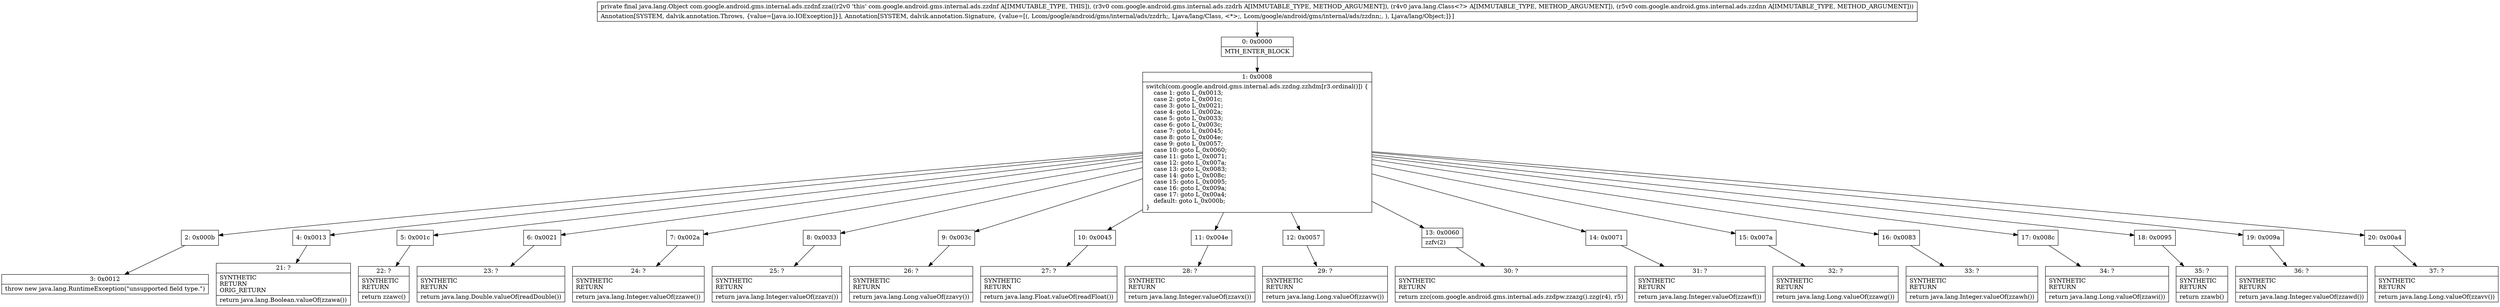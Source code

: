 digraph "CFG forcom.google.android.gms.internal.ads.zzdnf.zza(Lcom\/google\/android\/gms\/internal\/ads\/zzdrh;Ljava\/lang\/Class;Lcom\/google\/android\/gms\/internal\/ads\/zzdnn;)Ljava\/lang\/Object;" {
Node_0 [shape=record,label="{0\:\ 0x0000|MTH_ENTER_BLOCK\l}"];
Node_1 [shape=record,label="{1\:\ 0x0008|switch(com.google.android.gms.internal.ads.zzdng.zzhdm[r3.ordinal()]) \{\l    case 1: goto L_0x0013;\l    case 2: goto L_0x001c;\l    case 3: goto L_0x0021;\l    case 4: goto L_0x002a;\l    case 5: goto L_0x0033;\l    case 6: goto L_0x003c;\l    case 7: goto L_0x0045;\l    case 8: goto L_0x004e;\l    case 9: goto L_0x0057;\l    case 10: goto L_0x0060;\l    case 11: goto L_0x0071;\l    case 12: goto L_0x007a;\l    case 13: goto L_0x0083;\l    case 14: goto L_0x008c;\l    case 15: goto L_0x0095;\l    case 16: goto L_0x009a;\l    case 17: goto L_0x00a4;\l    default: goto L_0x000b;\l\}\l}"];
Node_2 [shape=record,label="{2\:\ 0x000b}"];
Node_3 [shape=record,label="{3\:\ 0x0012|throw new java.lang.RuntimeException(\"unsupported field type.\")\l}"];
Node_4 [shape=record,label="{4\:\ 0x0013}"];
Node_5 [shape=record,label="{5\:\ 0x001c}"];
Node_6 [shape=record,label="{6\:\ 0x0021}"];
Node_7 [shape=record,label="{7\:\ 0x002a}"];
Node_8 [shape=record,label="{8\:\ 0x0033}"];
Node_9 [shape=record,label="{9\:\ 0x003c}"];
Node_10 [shape=record,label="{10\:\ 0x0045}"];
Node_11 [shape=record,label="{11\:\ 0x004e}"];
Node_12 [shape=record,label="{12\:\ 0x0057}"];
Node_13 [shape=record,label="{13\:\ 0x0060|zzfv(2)\l}"];
Node_14 [shape=record,label="{14\:\ 0x0071}"];
Node_15 [shape=record,label="{15\:\ 0x007a}"];
Node_16 [shape=record,label="{16\:\ 0x0083}"];
Node_17 [shape=record,label="{17\:\ 0x008c}"];
Node_18 [shape=record,label="{18\:\ 0x0095}"];
Node_19 [shape=record,label="{19\:\ 0x009a}"];
Node_20 [shape=record,label="{20\:\ 0x00a4}"];
Node_21 [shape=record,label="{21\:\ ?|SYNTHETIC\lRETURN\lORIG_RETURN\l|return java.lang.Boolean.valueOf(zzawa())\l}"];
Node_22 [shape=record,label="{22\:\ ?|SYNTHETIC\lRETURN\l|return zzawc()\l}"];
Node_23 [shape=record,label="{23\:\ ?|SYNTHETIC\lRETURN\l|return java.lang.Double.valueOf(readDouble())\l}"];
Node_24 [shape=record,label="{24\:\ ?|SYNTHETIC\lRETURN\l|return java.lang.Integer.valueOf(zzawe())\l}"];
Node_25 [shape=record,label="{25\:\ ?|SYNTHETIC\lRETURN\l|return java.lang.Integer.valueOf(zzavz())\l}"];
Node_26 [shape=record,label="{26\:\ ?|SYNTHETIC\lRETURN\l|return java.lang.Long.valueOf(zzavy())\l}"];
Node_27 [shape=record,label="{27\:\ ?|SYNTHETIC\lRETURN\l|return java.lang.Float.valueOf(readFloat())\l}"];
Node_28 [shape=record,label="{28\:\ ?|SYNTHETIC\lRETURN\l|return java.lang.Integer.valueOf(zzavx())\l}"];
Node_29 [shape=record,label="{29\:\ ?|SYNTHETIC\lRETURN\l|return java.lang.Long.valueOf(zzavw())\l}"];
Node_30 [shape=record,label="{30\:\ ?|SYNTHETIC\lRETURN\l|return zzc(com.google.android.gms.internal.ads.zzdpw.zzazg().zzg(r4), r5)\l}"];
Node_31 [shape=record,label="{31\:\ ?|SYNTHETIC\lRETURN\l|return java.lang.Integer.valueOf(zzawf())\l}"];
Node_32 [shape=record,label="{32\:\ ?|SYNTHETIC\lRETURN\l|return java.lang.Long.valueOf(zzawg())\l}"];
Node_33 [shape=record,label="{33\:\ ?|SYNTHETIC\lRETURN\l|return java.lang.Integer.valueOf(zzawh())\l}"];
Node_34 [shape=record,label="{34\:\ ?|SYNTHETIC\lRETURN\l|return java.lang.Long.valueOf(zzawi())\l}"];
Node_35 [shape=record,label="{35\:\ ?|SYNTHETIC\lRETURN\l|return zzawb()\l}"];
Node_36 [shape=record,label="{36\:\ ?|SYNTHETIC\lRETURN\l|return java.lang.Integer.valueOf(zzawd())\l}"];
Node_37 [shape=record,label="{37\:\ ?|SYNTHETIC\lRETURN\l|return java.lang.Long.valueOf(zzavv())\l}"];
MethodNode[shape=record,label="{private final java.lang.Object com.google.android.gms.internal.ads.zzdnf.zza((r2v0 'this' com.google.android.gms.internal.ads.zzdnf A[IMMUTABLE_TYPE, THIS]), (r3v0 com.google.android.gms.internal.ads.zzdrh A[IMMUTABLE_TYPE, METHOD_ARGUMENT]), (r4v0 java.lang.Class\<?\> A[IMMUTABLE_TYPE, METHOD_ARGUMENT]), (r5v0 com.google.android.gms.internal.ads.zzdnn A[IMMUTABLE_TYPE, METHOD_ARGUMENT]))  | Annotation[SYSTEM, dalvik.annotation.Throws, \{value=[java.io.IOException]\}], Annotation[SYSTEM, dalvik.annotation.Signature, \{value=[(, Lcom\/google\/android\/gms\/internal\/ads\/zzdrh;, Ljava\/lang\/Class, \<*\>;, Lcom\/google\/android\/gms\/internal\/ads\/zzdnn;, ), Ljava\/lang\/Object;]\}]\l}"];
MethodNode -> Node_0;
Node_0 -> Node_1;
Node_1 -> Node_2;
Node_1 -> Node_4;
Node_1 -> Node_5;
Node_1 -> Node_6;
Node_1 -> Node_7;
Node_1 -> Node_8;
Node_1 -> Node_9;
Node_1 -> Node_10;
Node_1 -> Node_11;
Node_1 -> Node_12;
Node_1 -> Node_13;
Node_1 -> Node_14;
Node_1 -> Node_15;
Node_1 -> Node_16;
Node_1 -> Node_17;
Node_1 -> Node_18;
Node_1 -> Node_19;
Node_1 -> Node_20;
Node_2 -> Node_3;
Node_4 -> Node_21;
Node_5 -> Node_22;
Node_6 -> Node_23;
Node_7 -> Node_24;
Node_8 -> Node_25;
Node_9 -> Node_26;
Node_10 -> Node_27;
Node_11 -> Node_28;
Node_12 -> Node_29;
Node_13 -> Node_30;
Node_14 -> Node_31;
Node_15 -> Node_32;
Node_16 -> Node_33;
Node_17 -> Node_34;
Node_18 -> Node_35;
Node_19 -> Node_36;
Node_20 -> Node_37;
}

